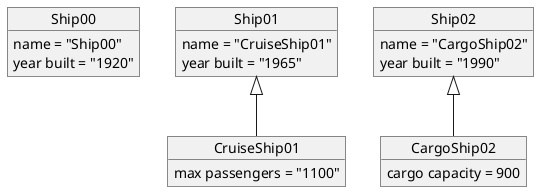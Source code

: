 @startuml
object Ship00
object Ship01
object Ship02
object CruiseShip01
object CargoShip02

Ship01 <|-- CruiseShip01
Ship02 <|-- CargoShip02

Ship00 : name = "Ship00"
Ship00 : year built = "1920"

Ship01 : name = "CruiseShip01"
Ship01 : year built = "1965"
CruiseShip01 : max passengers = "1100"

Ship02 : name = "CargoShip02"
Ship02 : year built = "1990"
CargoShip02 : cargo capacity = 900
@enduml